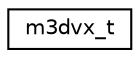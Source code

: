 digraph "Graphical Class Hierarchy"
{
 // LATEX_PDF_SIZE
  edge [fontname="Helvetica",fontsize="10",labelfontname="Helvetica",labelfontsize="10"];
  node [fontname="Helvetica",fontsize="10",shape=record];
  rankdir="LR";
  Node0 [label="m3dvx_t",height=0.2,width=0.4,color="black", fillcolor="white", style="filled",URL="$structm3dvx__t.html",tooltip=" "];
}

